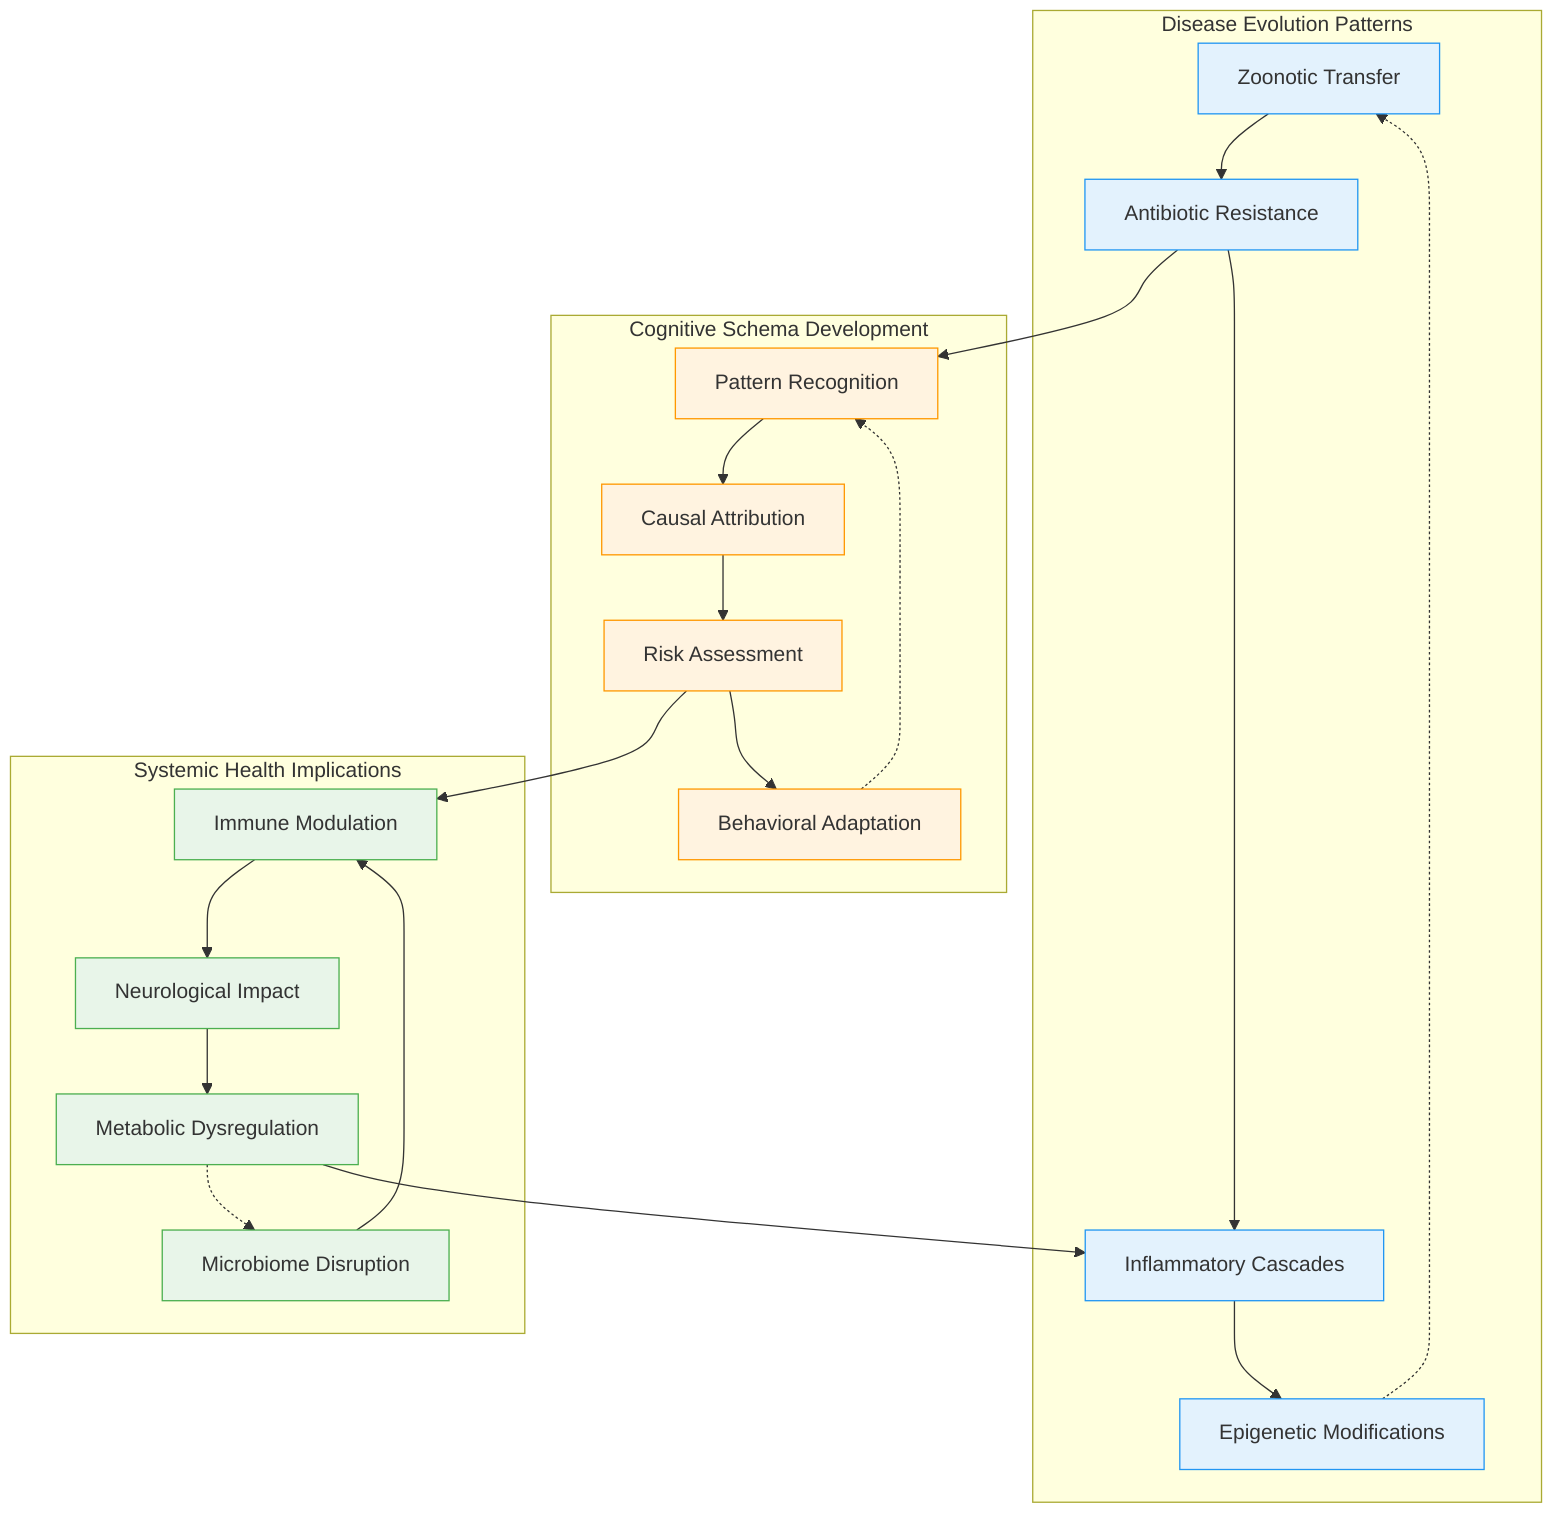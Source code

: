 flowchart TB
    subgraph Pathogenesis["Disease Evolution Patterns"]
        direction TB
        P1[Zoonotic Transfer]
        P2[Antibiotic Resistance]
        P3[Inflammatory Cascades]
        P4[Epigenetic Modifications]
        
        P1 --> P2
        P2 --> P3
        P3 --> P4
        P4 -.-> P1
    end

    subgraph CognitiveEvolution["Cognitive Schema Development"]
        direction LR
        C1[Pattern Recognition]
        C2[Causal Attribution]
        C3[Risk Assessment]
        C4[Behavioral Adaptation]
        
        C1 --> C2
        C2 --> C3
        C3 --> C4
        C4 -.-> C1
    end

    subgraph SystemicImpact["Systemic Health Implications"]
        direction TB
        S1[Microbiome Disruption]
        S2[Immune Modulation]
        S3[Neurological Impact]
        S4[Metabolic Dysregulation]
        
        S1 --> S2
        S2 --> S3
        S3 --> S4
        S4 -.-> S1
    end

    P2 --> C1
    C3 --> S2
    S4 --> P3

    %% Styling
    classDef pathogen fill:#e3f2fd,stroke:#2196F3
    classDef cognitive fill:#fff3e0,stroke:#FF9800
    classDef systemic fill:#e8f5e9,stroke:#4CAF50

    class P1,P2,P3,P4 pathogen
    class C1,C2,C3,C4 cognitive
    class S1,S2,S3,S4 systemic